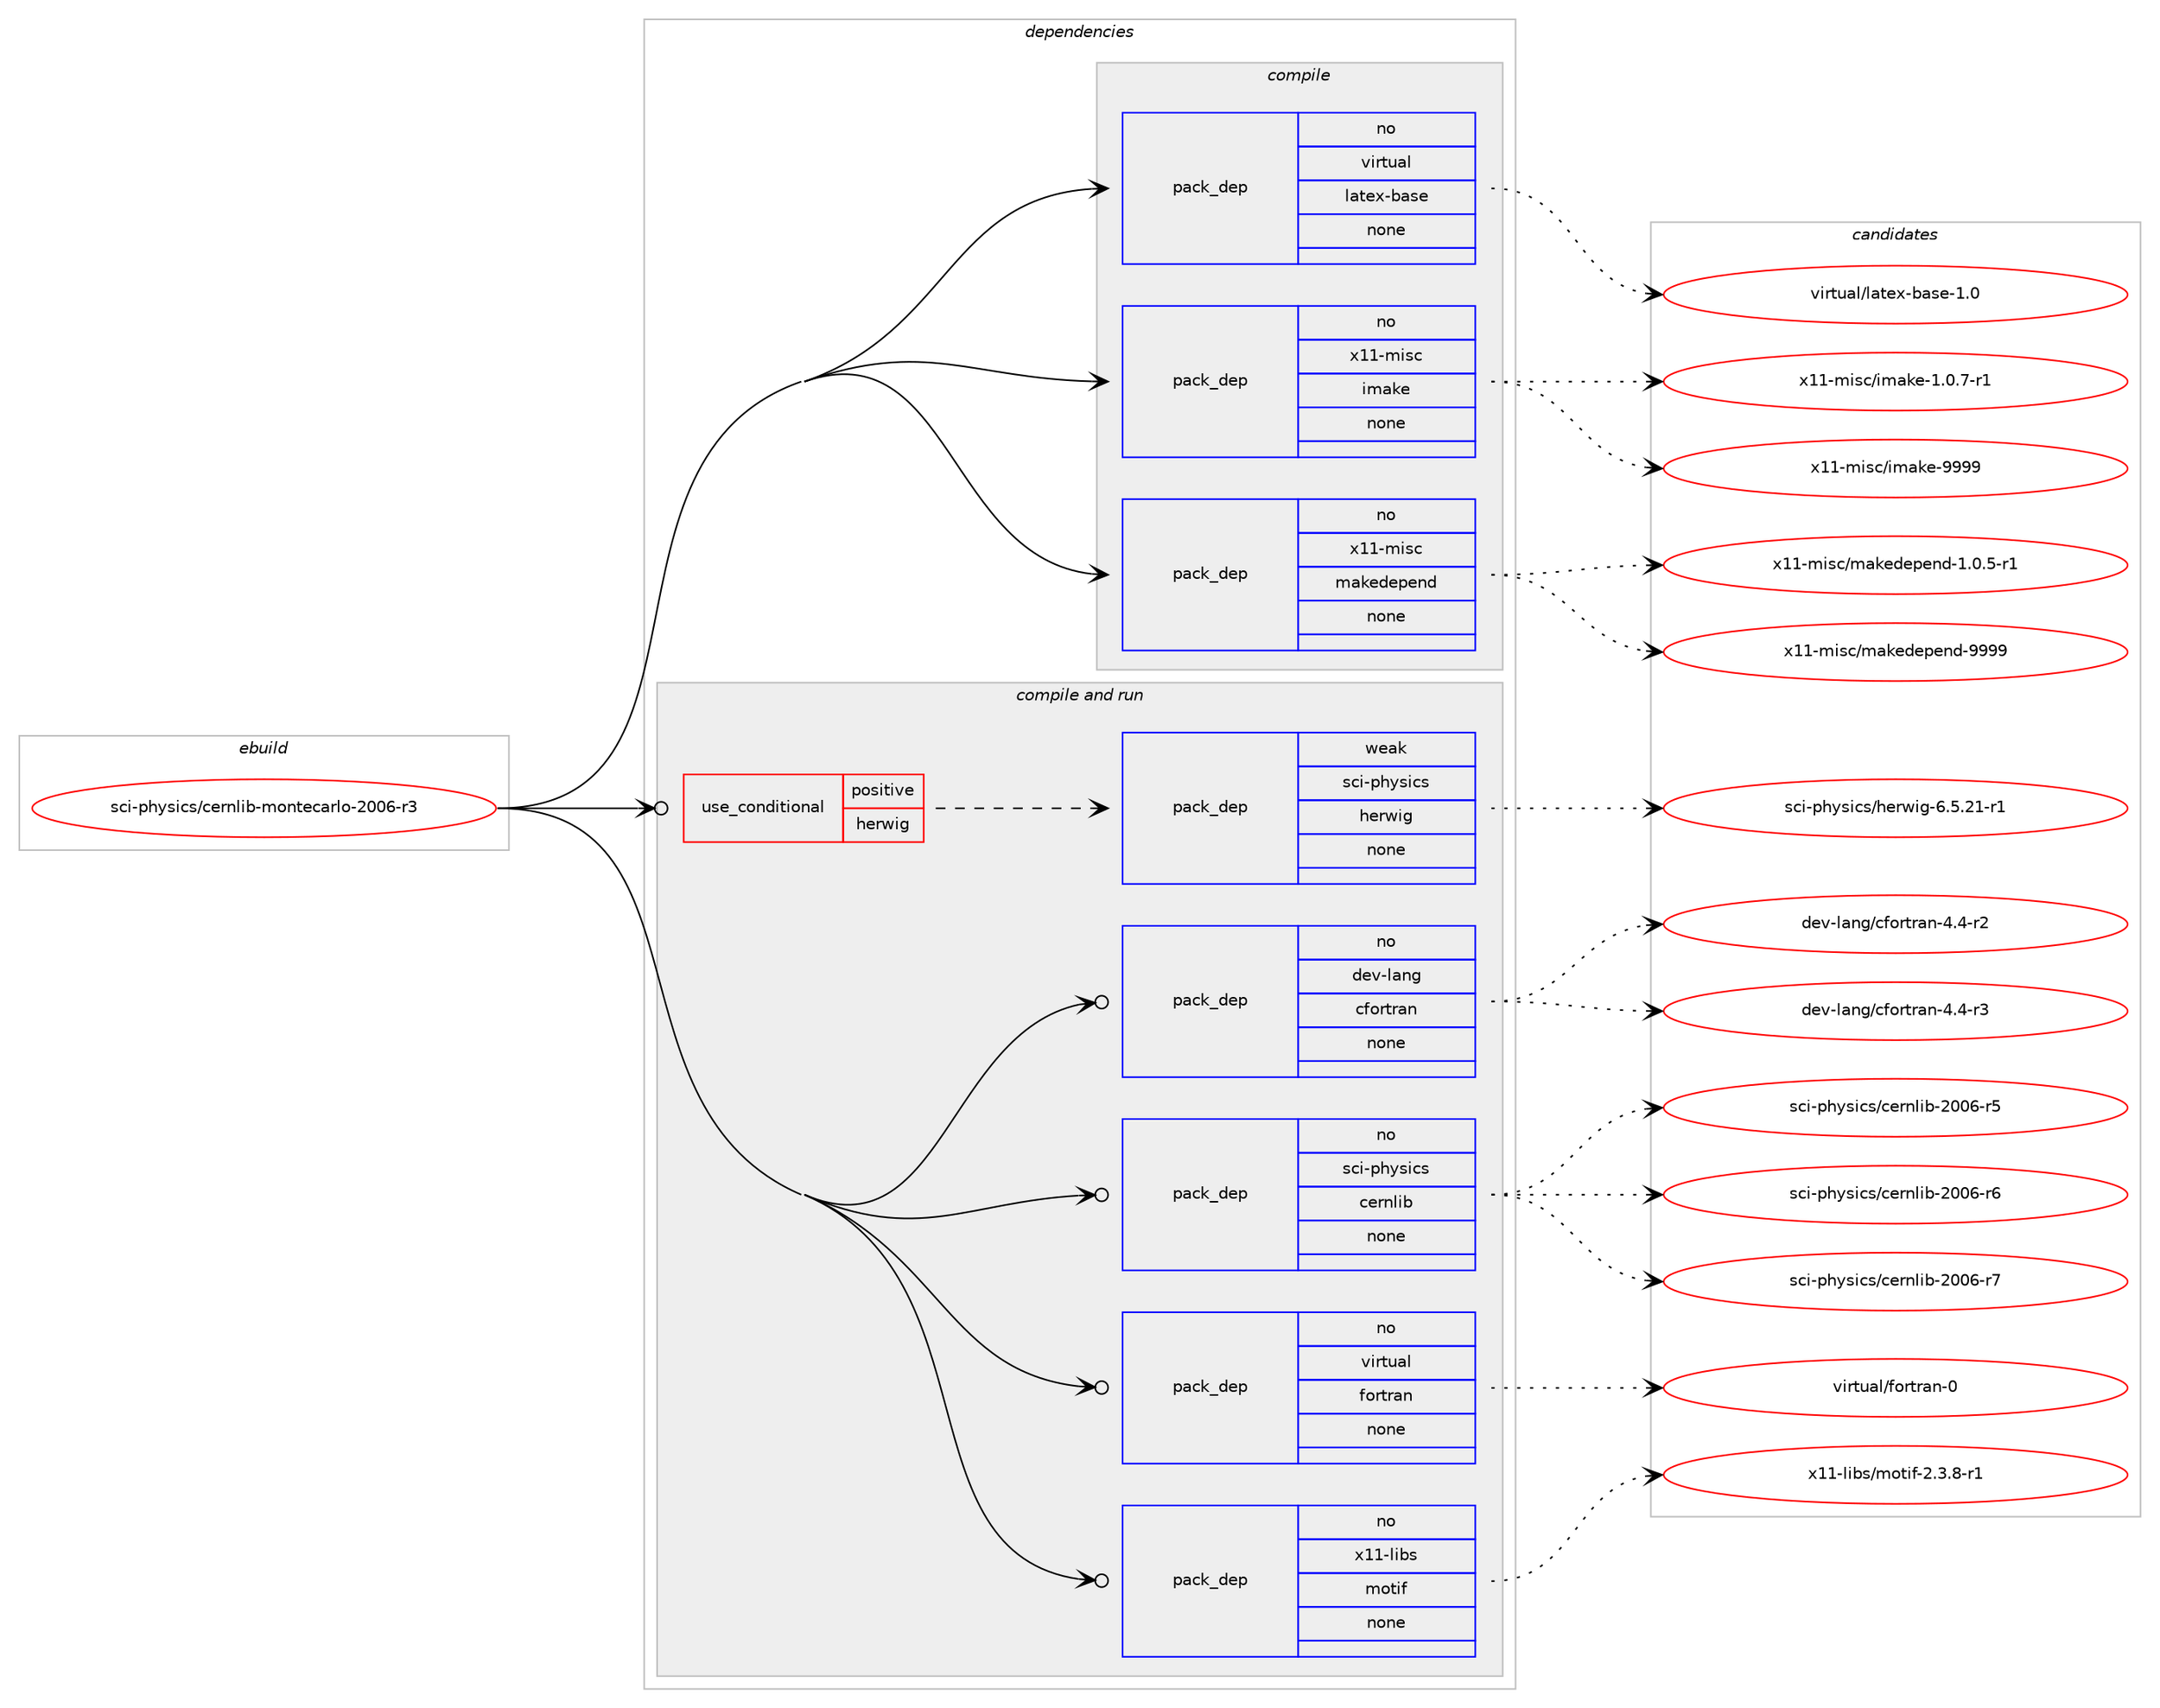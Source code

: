 digraph prolog {

# *************
# Graph options
# *************

newrank=true;
concentrate=true;
compound=true;
graph [rankdir=LR,fontname=Helvetica,fontsize=10,ranksep=1.5];#, ranksep=2.5, nodesep=0.2];
edge  [arrowhead=vee];
node  [fontname=Helvetica,fontsize=10];

# **********
# The ebuild
# **********

subgraph cluster_leftcol {
color=gray;
rank=same;
label=<<i>ebuild</i>>;
id [label="sci-physics/cernlib-montecarlo-2006-r3", color=red, width=4, href="../sci-physics/cernlib-montecarlo-2006-r3.svg"];
}

# ****************
# The dependencies
# ****************

subgraph cluster_midcol {
color=gray;
label=<<i>dependencies</i>>;
subgraph cluster_compile {
fillcolor="#eeeeee";
style=filled;
label=<<i>compile</i>>;
subgraph pack1217215 {
dependency1699985 [label=<<TABLE BORDER="0" CELLBORDER="1" CELLSPACING="0" CELLPADDING="4" WIDTH="220"><TR><TD ROWSPAN="6" CELLPADDING="30">pack_dep</TD></TR><TR><TD WIDTH="110">no</TD></TR><TR><TD>virtual</TD></TR><TR><TD>latex-base</TD></TR><TR><TD>none</TD></TR><TR><TD></TD></TR></TABLE>>, shape=none, color=blue];
}
id:e -> dependency1699985:w [weight=20,style="solid",arrowhead="vee"];
subgraph pack1217216 {
dependency1699986 [label=<<TABLE BORDER="0" CELLBORDER="1" CELLSPACING="0" CELLPADDING="4" WIDTH="220"><TR><TD ROWSPAN="6" CELLPADDING="30">pack_dep</TD></TR><TR><TD WIDTH="110">no</TD></TR><TR><TD>x11-misc</TD></TR><TR><TD>imake</TD></TR><TR><TD>none</TD></TR><TR><TD></TD></TR></TABLE>>, shape=none, color=blue];
}
id:e -> dependency1699986:w [weight=20,style="solid",arrowhead="vee"];
subgraph pack1217217 {
dependency1699987 [label=<<TABLE BORDER="0" CELLBORDER="1" CELLSPACING="0" CELLPADDING="4" WIDTH="220"><TR><TD ROWSPAN="6" CELLPADDING="30">pack_dep</TD></TR><TR><TD WIDTH="110">no</TD></TR><TR><TD>x11-misc</TD></TR><TR><TD>makedepend</TD></TR><TR><TD>none</TD></TR><TR><TD></TD></TR></TABLE>>, shape=none, color=blue];
}
id:e -> dependency1699987:w [weight=20,style="solid",arrowhead="vee"];
}
subgraph cluster_compileandrun {
fillcolor="#eeeeee";
style=filled;
label=<<i>compile and run</i>>;
subgraph cond454895 {
dependency1699988 [label=<<TABLE BORDER="0" CELLBORDER="1" CELLSPACING="0" CELLPADDING="4"><TR><TD ROWSPAN="3" CELLPADDING="10">use_conditional</TD></TR><TR><TD>positive</TD></TR><TR><TD>herwig</TD></TR></TABLE>>, shape=none, color=red];
subgraph pack1217218 {
dependency1699989 [label=<<TABLE BORDER="0" CELLBORDER="1" CELLSPACING="0" CELLPADDING="4" WIDTH="220"><TR><TD ROWSPAN="6" CELLPADDING="30">pack_dep</TD></TR><TR><TD WIDTH="110">weak</TD></TR><TR><TD>sci-physics</TD></TR><TR><TD>herwig</TD></TR><TR><TD>none</TD></TR><TR><TD></TD></TR></TABLE>>, shape=none, color=blue];
}
dependency1699988:e -> dependency1699989:w [weight=20,style="dashed",arrowhead="vee"];
}
id:e -> dependency1699988:w [weight=20,style="solid",arrowhead="odotvee"];
subgraph pack1217219 {
dependency1699990 [label=<<TABLE BORDER="0" CELLBORDER="1" CELLSPACING="0" CELLPADDING="4" WIDTH="220"><TR><TD ROWSPAN="6" CELLPADDING="30">pack_dep</TD></TR><TR><TD WIDTH="110">no</TD></TR><TR><TD>dev-lang</TD></TR><TR><TD>cfortran</TD></TR><TR><TD>none</TD></TR><TR><TD></TD></TR></TABLE>>, shape=none, color=blue];
}
id:e -> dependency1699990:w [weight=20,style="solid",arrowhead="odotvee"];
subgraph pack1217220 {
dependency1699991 [label=<<TABLE BORDER="0" CELLBORDER="1" CELLSPACING="0" CELLPADDING="4" WIDTH="220"><TR><TD ROWSPAN="6" CELLPADDING="30">pack_dep</TD></TR><TR><TD WIDTH="110">no</TD></TR><TR><TD>sci-physics</TD></TR><TR><TD>cernlib</TD></TR><TR><TD>none</TD></TR><TR><TD></TD></TR></TABLE>>, shape=none, color=blue];
}
id:e -> dependency1699991:w [weight=20,style="solid",arrowhead="odotvee"];
subgraph pack1217221 {
dependency1699992 [label=<<TABLE BORDER="0" CELLBORDER="1" CELLSPACING="0" CELLPADDING="4" WIDTH="220"><TR><TD ROWSPAN="6" CELLPADDING="30">pack_dep</TD></TR><TR><TD WIDTH="110">no</TD></TR><TR><TD>virtual</TD></TR><TR><TD>fortran</TD></TR><TR><TD>none</TD></TR><TR><TD></TD></TR></TABLE>>, shape=none, color=blue];
}
id:e -> dependency1699992:w [weight=20,style="solid",arrowhead="odotvee"];
subgraph pack1217222 {
dependency1699993 [label=<<TABLE BORDER="0" CELLBORDER="1" CELLSPACING="0" CELLPADDING="4" WIDTH="220"><TR><TD ROWSPAN="6" CELLPADDING="30">pack_dep</TD></TR><TR><TD WIDTH="110">no</TD></TR><TR><TD>x11-libs</TD></TR><TR><TD>motif</TD></TR><TR><TD>none</TD></TR><TR><TD></TD></TR></TABLE>>, shape=none, color=blue];
}
id:e -> dependency1699993:w [weight=20,style="solid",arrowhead="odotvee"];
}
subgraph cluster_run {
fillcolor="#eeeeee";
style=filled;
label=<<i>run</i>>;
}
}

# **************
# The candidates
# **************

subgraph cluster_choices {
rank=same;
color=gray;
label=<<i>candidates</i>>;

subgraph choice1217215 {
color=black;
nodesep=1;
choice11810511411611797108471089711610112045989711510145494648 [label="virtual/latex-base-1.0", color=red, width=4,href="../virtual/latex-base-1.0.svg"];
dependency1699985:e -> choice11810511411611797108471089711610112045989711510145494648:w [style=dotted,weight="100"];
}
subgraph choice1217216 {
color=black;
nodesep=1;
choice1204949451091051159947105109971071014549464846554511449 [label="x11-misc/imake-1.0.7-r1", color=red, width=4,href="../x11-misc/imake-1.0.7-r1.svg"];
choice1204949451091051159947105109971071014557575757 [label="x11-misc/imake-9999", color=red, width=4,href="../x11-misc/imake-9999.svg"];
dependency1699986:e -> choice1204949451091051159947105109971071014549464846554511449:w [style=dotted,weight="100"];
dependency1699986:e -> choice1204949451091051159947105109971071014557575757:w [style=dotted,weight="100"];
}
subgraph choice1217217 {
color=black;
nodesep=1;
choice1204949451091051159947109971071011001011121011101004549464846534511449 [label="x11-misc/makedepend-1.0.5-r1", color=red, width=4,href="../x11-misc/makedepend-1.0.5-r1.svg"];
choice1204949451091051159947109971071011001011121011101004557575757 [label="x11-misc/makedepend-9999", color=red, width=4,href="../x11-misc/makedepend-9999.svg"];
dependency1699987:e -> choice1204949451091051159947109971071011001011121011101004549464846534511449:w [style=dotted,weight="100"];
dependency1699987:e -> choice1204949451091051159947109971071011001011121011101004557575757:w [style=dotted,weight="100"];
}
subgraph choice1217218 {
color=black;
nodesep=1;
choice11599105451121041211151059911547104101114119105103455446534650494511449 [label="sci-physics/herwig-6.5.21-r1", color=red, width=4,href="../sci-physics/herwig-6.5.21-r1.svg"];
dependency1699989:e -> choice11599105451121041211151059911547104101114119105103455446534650494511449:w [style=dotted,weight="100"];
}
subgraph choice1217219 {
color=black;
nodesep=1;
choice1001011184510897110103479910211111411611497110455246524511450 [label="dev-lang/cfortran-4.4-r2", color=red, width=4,href="../dev-lang/cfortran-4.4-r2.svg"];
choice1001011184510897110103479910211111411611497110455246524511451 [label="dev-lang/cfortran-4.4-r3", color=red, width=4,href="../dev-lang/cfortran-4.4-r3.svg"];
dependency1699990:e -> choice1001011184510897110103479910211111411611497110455246524511450:w [style=dotted,weight="100"];
dependency1699990:e -> choice1001011184510897110103479910211111411611497110455246524511451:w [style=dotted,weight="100"];
}
subgraph choice1217220 {
color=black;
nodesep=1;
choice11599105451121041211151059911547991011141101081059845504848544511453 [label="sci-physics/cernlib-2006-r5", color=red, width=4,href="../sci-physics/cernlib-2006-r5.svg"];
choice11599105451121041211151059911547991011141101081059845504848544511454 [label="sci-physics/cernlib-2006-r6", color=red, width=4,href="../sci-physics/cernlib-2006-r6.svg"];
choice11599105451121041211151059911547991011141101081059845504848544511455 [label="sci-physics/cernlib-2006-r7", color=red, width=4,href="../sci-physics/cernlib-2006-r7.svg"];
dependency1699991:e -> choice11599105451121041211151059911547991011141101081059845504848544511453:w [style=dotted,weight="100"];
dependency1699991:e -> choice11599105451121041211151059911547991011141101081059845504848544511454:w [style=dotted,weight="100"];
dependency1699991:e -> choice11599105451121041211151059911547991011141101081059845504848544511455:w [style=dotted,weight="100"];
}
subgraph choice1217221 {
color=black;
nodesep=1;
choice1181051141161179710847102111114116114971104548 [label="virtual/fortran-0", color=red, width=4,href="../virtual/fortran-0.svg"];
dependency1699992:e -> choice1181051141161179710847102111114116114971104548:w [style=dotted,weight="100"];
}
subgraph choice1217222 {
color=black;
nodesep=1;
choice12049494510810598115471091111161051024550465146564511449 [label="x11-libs/motif-2.3.8-r1", color=red, width=4,href="../x11-libs/motif-2.3.8-r1.svg"];
dependency1699993:e -> choice12049494510810598115471091111161051024550465146564511449:w [style=dotted,weight="100"];
}
}

}
